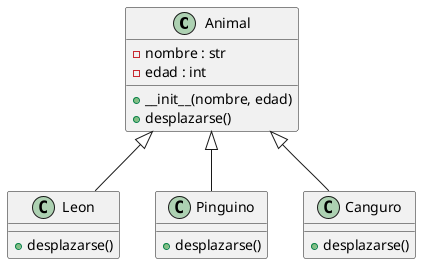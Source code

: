 
@startuml
class Animal {
    - nombre : str
    - edad : int
    + __init__(nombre, edad)
    + desplazarse()
}

class Leon {
    + desplazarse()
}
class Pinguino {
    + desplazarse()
}
class Canguro {
    + desplazarse()
}

Animal <|-- Leon
Animal <|-- Pinguino
Animal <|-- Canguro
@enduml
